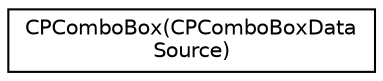 digraph "Graphical Class Hierarchy"
{
  edge [fontname="Helvetica",fontsize="10",labelfontname="Helvetica",labelfontsize="10"];
  node [fontname="Helvetica",fontsize="10",shape=record];
  rankdir="LR";
  Node1 [label="CPComboBox(CPComboBoxData\lSource)",height=0.2,width=0.4,color="black", fillcolor="white", style="filled",URL="$category_c_p_combo_box_07_c_p_combo_box_data_source_08.html"];
}
